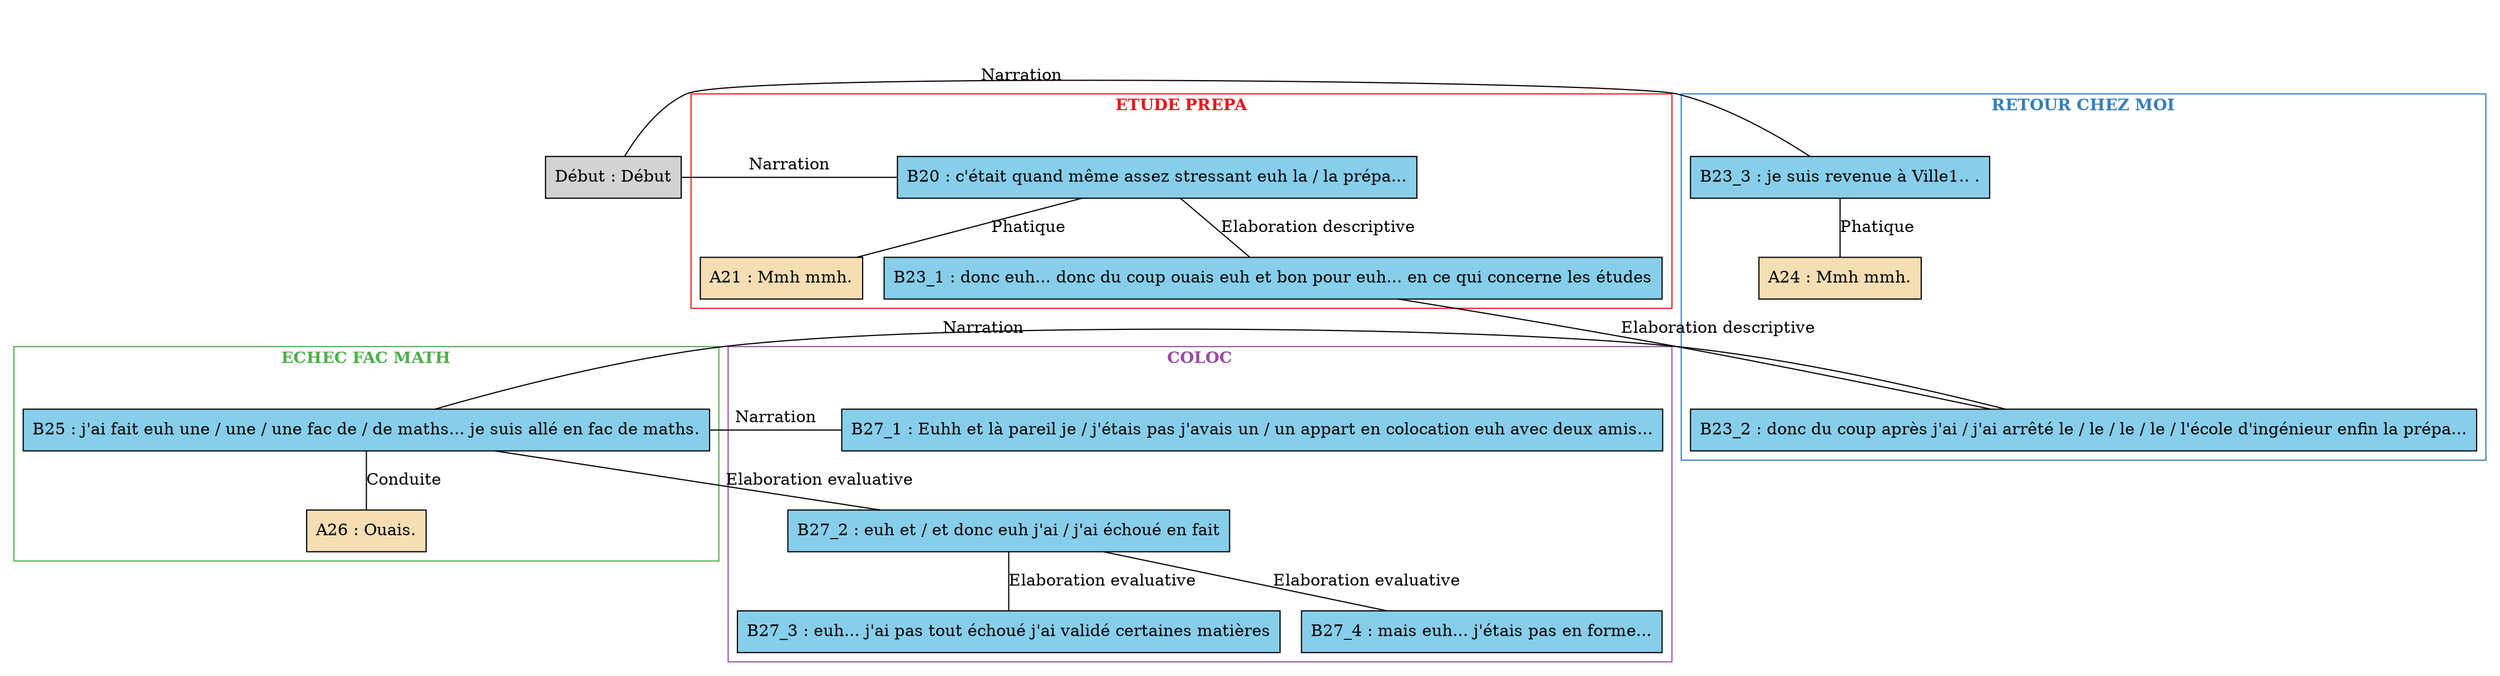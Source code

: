 digraph A10 {
	node [shape=box style=filled]
	newrank=true
	zero [style=invis]
	"Début" [label="Début : Début"]
	B20 [label="B20 : c'était quand même assez stressant euh la / la prépa..." fillcolor=skyblue]
	A21 [label="A21 : Mmh mmh." fillcolor=wheat]
	B23_1 [label="B23_1 : donc euh... donc du coup ouais euh et bon pour euh... en ce qui concerne les études" fillcolor=skyblue]
	B23_2 [label="B23_2 : donc du coup après j'ai / j'ai arrêté le / le / le / le / l'école d'ingénieur enfin la prépa..." fillcolor=skyblue]
	B23_3 [label="B23_3 : je suis revenue à Ville1.. ." fillcolor=skyblue]
	A24 [label="A24 : Mmh mmh." fillcolor=wheat]
	B25 [label="B25 : j'ai fait euh une / une / une fac de / de maths... je suis allé en fac de maths." fillcolor=skyblue]
	A26 [label="A26 : Ouais." fillcolor=wheat]
	B27_1 [label="B27_1 : Euhh et là pareil je / j'étais pas j'avais un / un appart en colocation euh avec deux amis..." fillcolor=skyblue]
	B27_2 [label="B27_2 : euh et / et donc euh j'ai / j'ai échoué en fait" fillcolor=skyblue]
	B27_3 [label="B27_3 : euh... j'ai pas tout échoué j'ai validé certaines matières" fillcolor=skyblue]
	B27_4 [label="B27_4 : mais euh... j'étais pas en forme..." fillcolor=skyblue]
	zero -> "Début" [label="" style=invis]
	zero -> B20 [style=invis weight=1]
	"Début" -> B20 [label=Narration constraint=false dir=none]
	B20 -> A21 [label=Phatique dir=none weight=2]
	B20 -> B23_1 [label="Elaboration descriptive" dir=none weight=2]
	B23_1 -> B23_2 [label="Elaboration descriptive" dir=none weight=2]
	zero -> B23_3 [style=invis weight=1]
	"Début" -> B23_3 [label=Narration constraint=false dir=none]
	B23_3 -> A24 [label=Phatique dir=none weight=2]
	B23_1 -> B25 [style=invis weight=1]
	B23_2 -> B25 [label=Narration constraint=false dir=none]
	B25 -> A26 [label=Conduite dir=none weight=2]
	B23_1 -> B27_1 [style=invis weight=1]
	B25 -> B27_1 [label=Narration constraint=false dir=none]
	B25 -> B27_2 [label="Elaboration evaluative" dir=none weight=2]
	B27_2 -> B27_3 [label="Elaboration evaluative" dir=none weight=2]
	B27_2 -> B27_4 [label="Elaboration evaluative" dir=none weight=2]
	subgraph cluster_1 {
		label=<<B>ETUDE PREPA</B>>
		colorscheme=set19
		color=1
		fontcolor=1
		B20
		A21
		B23_1
	}
	subgraph cluster_2 {
		label=<<B>RETOUR CHEZ MOI</B>>
		colorscheme=set19
		color=2
		fontcolor=2
		B23_2
		B23_3
		A24
	}
	subgraph cluster_3 {
		label=<<B>ECHEC FAC MATH</B>>
		colorscheme=set19
		color=3
		fontcolor=3
		B25
		A26
	}
	subgraph cluster_4 {
		label=<<B>COLOC</B>>
		colorscheme=set19
		color=4
		fontcolor=4
		B27_1
		B27_2
		B27_3
		B27_4
	}
}

